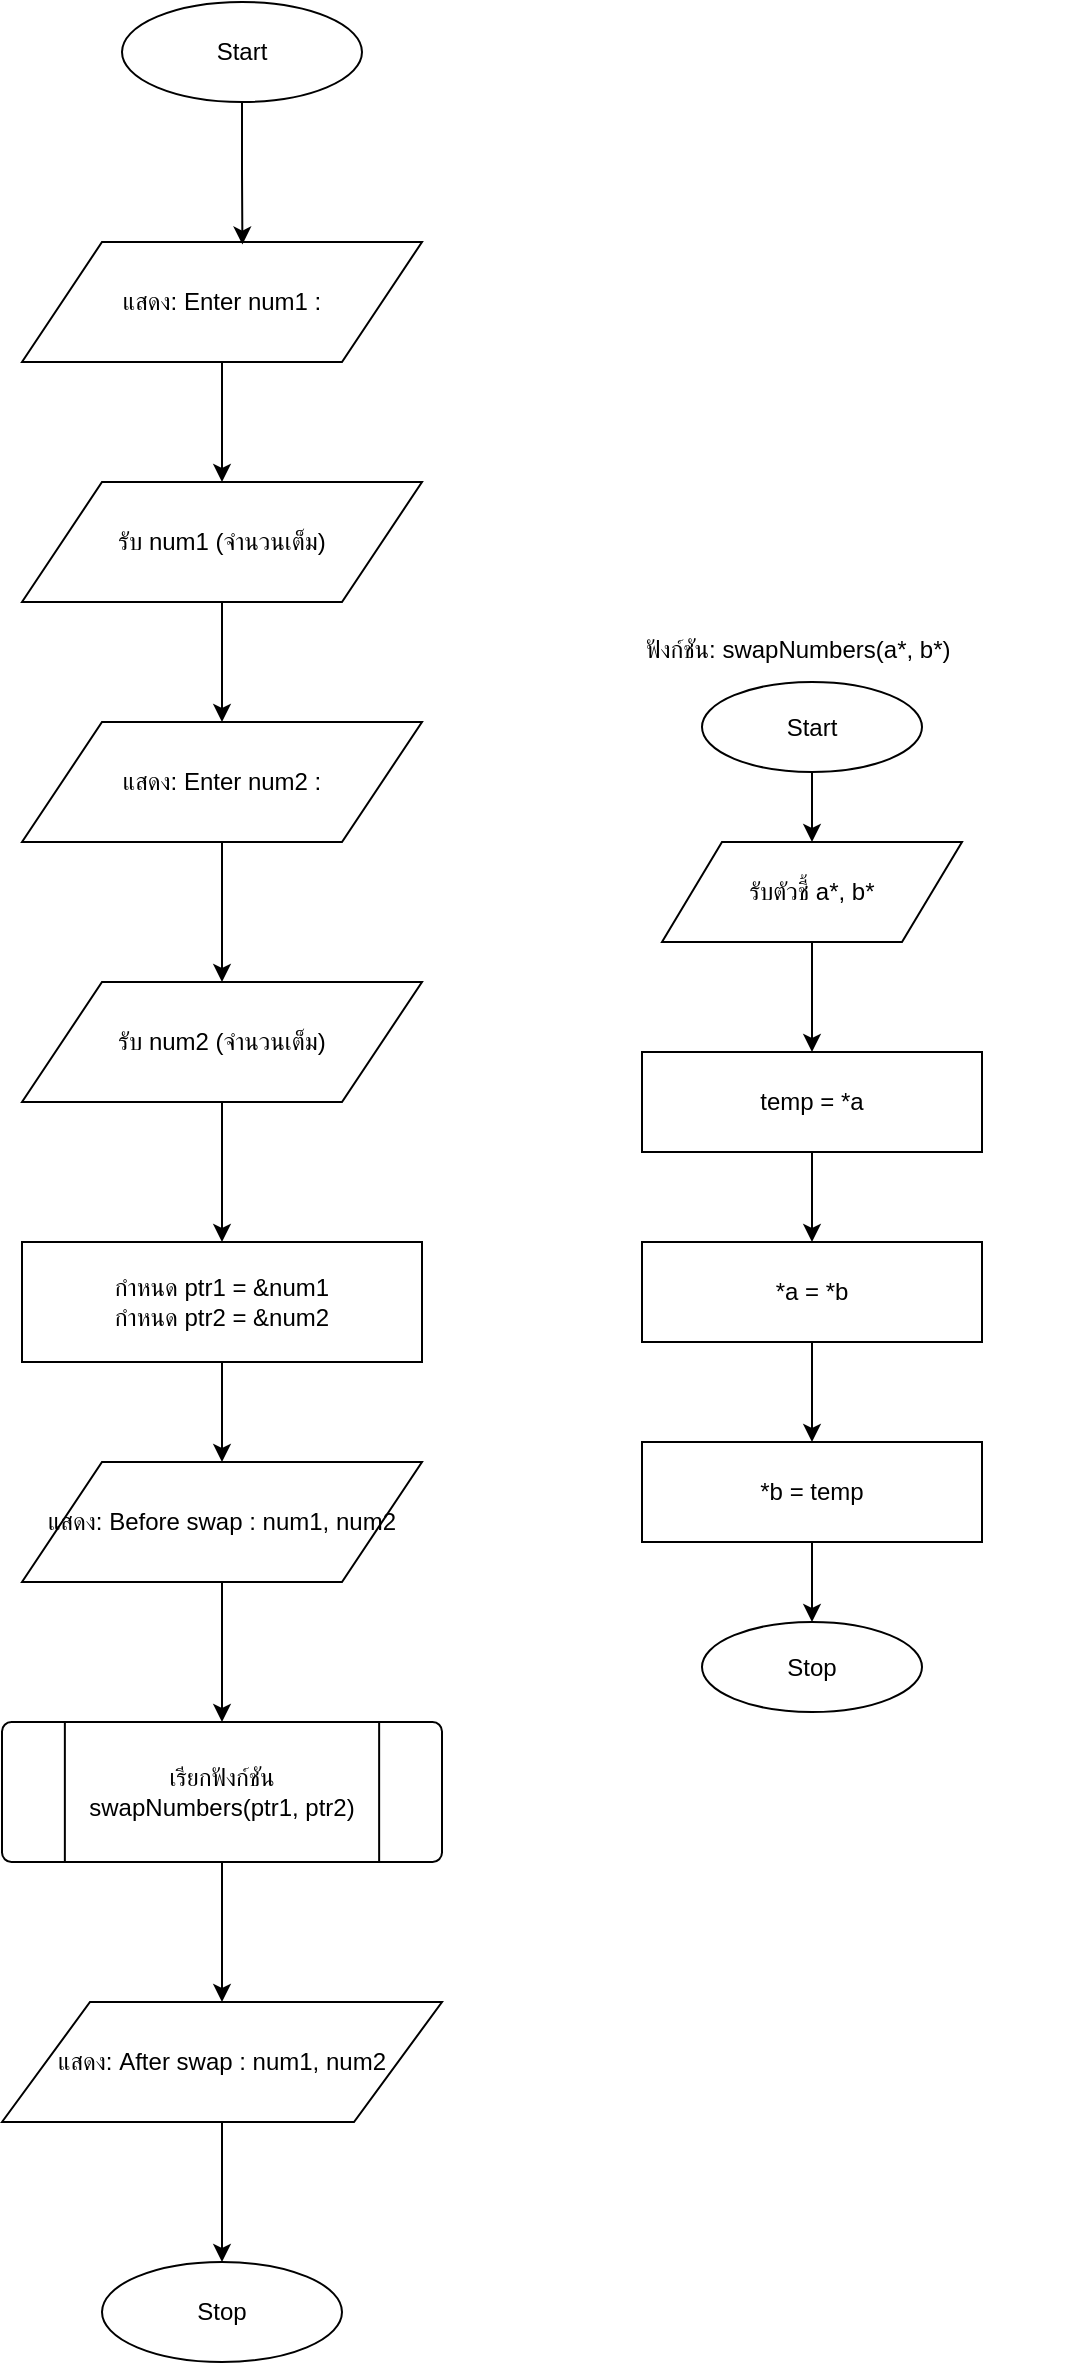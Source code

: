 <mxfile version="28.2.5">
  <diagram name="หน้า-1" id="uz9wlCDs_p5_q3hxJscO">
    <mxGraphModel dx="1491" dy="691" grid="1" gridSize="10" guides="1" tooltips="1" connect="1" arrows="1" fold="1" page="1" pageScale="1" pageWidth="827" pageHeight="1169" math="0" shadow="0">
      <root>
        <mxCell id="0" />
        <mxCell id="1" parent="0" />
        <mxCell id="ZuO-C_jA4lNdzcJUtvXG-1" value="Start" style="ellipse;whiteSpace=wrap;html=1;" parent="1" vertex="1">
          <mxGeometry x="490" y="190" width="120" height="50" as="geometry" />
        </mxCell>
        <mxCell id="ZuO-C_jA4lNdzcJUtvXG-2" value="" style="edgeStyle=orthogonalEdgeStyle;rounded=0;orthogonalLoop=1;jettySize=auto;html=1;" parent="1" source="ZuO-C_jA4lNdzcJUtvXG-3" target="ZuO-C_jA4lNdzcJUtvXG-5" edge="1">
          <mxGeometry relative="1" as="geometry" />
        </mxCell>
        <mxCell id="ZuO-C_jA4lNdzcJUtvXG-3" value="แสดง: Enter num1 :" style="shape=parallelogram;perimeter=parallelogramPerimeter;whiteSpace=wrap;html=1;" parent="1" vertex="1">
          <mxGeometry x="440" y="310" width="200" height="60" as="geometry" />
        </mxCell>
        <mxCell id="ZuO-C_jA4lNdzcJUtvXG-4" value="" style="edgeStyle=orthogonalEdgeStyle;rounded=0;orthogonalLoop=1;jettySize=auto;html=1;" parent="1" source="ZuO-C_jA4lNdzcJUtvXG-5" target="ZuO-C_jA4lNdzcJUtvXG-7" edge="1">
          <mxGeometry relative="1" as="geometry" />
        </mxCell>
        <mxCell id="ZuO-C_jA4lNdzcJUtvXG-5" value="รับ num1 (จำนวนเต็ม)" style="shape=parallelogram;perimeter=parallelogramPerimeter;whiteSpace=wrap;html=1;" parent="1" vertex="1">
          <mxGeometry x="440" y="430" width="200" height="60" as="geometry" />
        </mxCell>
        <mxCell id="ZuO-C_jA4lNdzcJUtvXG-6" value="" style="edgeStyle=orthogonalEdgeStyle;rounded=0;orthogonalLoop=1;jettySize=auto;html=1;" parent="1" source="ZuO-C_jA4lNdzcJUtvXG-7" target="ZuO-C_jA4lNdzcJUtvXG-9" edge="1">
          <mxGeometry relative="1" as="geometry" />
        </mxCell>
        <mxCell id="ZuO-C_jA4lNdzcJUtvXG-7" value="แสดง: Enter num2 :" style="shape=parallelogram;perimeter=parallelogramPerimeter;whiteSpace=wrap;html=1;" parent="1" vertex="1">
          <mxGeometry x="440" y="550" width="200" height="60" as="geometry" />
        </mxCell>
        <mxCell id="ZuO-C_jA4lNdzcJUtvXG-8" value="" style="edgeStyle=orthogonalEdgeStyle;rounded=0;orthogonalLoop=1;jettySize=auto;html=1;" parent="1" source="ZuO-C_jA4lNdzcJUtvXG-9" target="ZuO-C_jA4lNdzcJUtvXG-11" edge="1">
          <mxGeometry relative="1" as="geometry" />
        </mxCell>
        <mxCell id="ZuO-C_jA4lNdzcJUtvXG-9" value="รับ num2 (จำนวนเต็ม)" style="shape=parallelogram;perimeter=parallelogramPerimeter;whiteSpace=wrap;html=1;" parent="1" vertex="1">
          <mxGeometry x="440" y="680" width="200" height="60" as="geometry" />
        </mxCell>
        <mxCell id="ZuO-C_jA4lNdzcJUtvXG-10" value="" style="edgeStyle=orthogonalEdgeStyle;rounded=0;orthogonalLoop=1;jettySize=auto;html=1;" parent="1" source="ZuO-C_jA4lNdzcJUtvXG-11" target="ZuO-C_jA4lNdzcJUtvXG-13" edge="1">
          <mxGeometry relative="1" as="geometry" />
        </mxCell>
        <mxCell id="ZuO-C_jA4lNdzcJUtvXG-11" value="กำหนด ptr1 = &amp;num1&#xa;กำหนด ptr2 = &amp;num2" style="whiteSpace=wrap;html=1;" parent="1" vertex="1">
          <mxGeometry x="440" y="810" width="200" height="60" as="geometry" />
        </mxCell>
        <mxCell id="ZuO-C_jA4lNdzcJUtvXG-12" value="" style="edgeStyle=orthogonalEdgeStyle;rounded=0;orthogonalLoop=1;jettySize=auto;html=1;" parent="1" source="ZuO-C_jA4lNdzcJUtvXG-13" target="ZuO-C_jA4lNdzcJUtvXG-15" edge="1">
          <mxGeometry relative="1" as="geometry" />
        </mxCell>
        <mxCell id="ZuO-C_jA4lNdzcJUtvXG-13" value="แสดง: Before swap : num1, num2" style="shape=parallelogram;perimeter=parallelogramPerimeter;whiteSpace=wrap;html=1;" parent="1" vertex="1">
          <mxGeometry x="440" y="920" width="200" height="60" as="geometry" />
        </mxCell>
        <mxCell id="ZuO-C_jA4lNdzcJUtvXG-14" value="" style="edgeStyle=orthogonalEdgeStyle;rounded=0;orthogonalLoop=1;jettySize=auto;html=1;" parent="1" source="ZuO-C_jA4lNdzcJUtvXG-15" target="ZuO-C_jA4lNdzcJUtvXG-17" edge="1">
          <mxGeometry relative="1" as="geometry" />
        </mxCell>
        <mxCell id="ZuO-C_jA4lNdzcJUtvXG-15" value="เรียกฟังก์ชัน&#xa;swapNumbers(ptr1, ptr2)" style="shape=mxgraph.flowchart.predefined_process;whiteSpace=wrap;html=1;" parent="1" vertex="1">
          <mxGeometry x="430" y="1050" width="220" height="70" as="geometry" />
        </mxCell>
        <mxCell id="ZuO-C_jA4lNdzcJUtvXG-16" value="" style="edgeStyle=orthogonalEdgeStyle;rounded=0;orthogonalLoop=1;jettySize=auto;html=1;" parent="1" source="ZuO-C_jA4lNdzcJUtvXG-17" target="ZuO-C_jA4lNdzcJUtvXG-18" edge="1">
          <mxGeometry relative="1" as="geometry" />
        </mxCell>
        <mxCell id="ZuO-C_jA4lNdzcJUtvXG-17" value="แสดง: After swap : num1, num2" style="shape=parallelogram;perimeter=parallelogramPerimeter;whiteSpace=wrap;html=1;" parent="1" vertex="1">
          <mxGeometry x="430" y="1190" width="220" height="60" as="geometry" />
        </mxCell>
        <mxCell id="ZuO-C_jA4lNdzcJUtvXG-18" value="Stop" style="ellipse;whiteSpace=wrap;html=1;" parent="1" vertex="1">
          <mxGeometry x="480" y="1320" width="120" height="50" as="geometry" />
        </mxCell>
        <mxCell id="ZuO-C_jA4lNdzcJUtvXG-19" value="ฟังก์ชัน: swapNumbers(a*, b*)" style="text;whiteSpace=wrap;html=1;align=left;" parent="1" vertex="1">
          <mxGeometry x="750" y="500" width="220" height="30" as="geometry" />
        </mxCell>
        <mxCell id="ZuO-C_jA4lNdzcJUtvXG-20" value="" style="edgeStyle=orthogonalEdgeStyle;rounded=0;orthogonalLoop=1;jettySize=auto;html=1;" parent="1" source="ZuO-C_jA4lNdzcJUtvXG-21" target="ZuO-C_jA4lNdzcJUtvXG-23" edge="1">
          <mxGeometry relative="1" as="geometry" />
        </mxCell>
        <mxCell id="ZuO-C_jA4lNdzcJUtvXG-21" value="Start" style="ellipse;whiteSpace=wrap;html=1;" parent="1" vertex="1">
          <mxGeometry x="780" y="530" width="110" height="45" as="geometry" />
        </mxCell>
        <mxCell id="ZuO-C_jA4lNdzcJUtvXG-22" style="edgeStyle=orthogonalEdgeStyle;rounded=0;orthogonalLoop=1;jettySize=auto;html=1;entryX=0.5;entryY=0;entryDx=0;entryDy=0;" parent="1" source="ZuO-C_jA4lNdzcJUtvXG-23" target="ZuO-C_jA4lNdzcJUtvXG-25" edge="1">
          <mxGeometry relative="1" as="geometry" />
        </mxCell>
        <mxCell id="ZuO-C_jA4lNdzcJUtvXG-23" value="รับตัวชี้ a*, b*" style="shape=parallelogram;perimeter=parallelogramPerimeter;whiteSpace=wrap;html=1;" parent="1" vertex="1">
          <mxGeometry x="760" y="610" width="150" height="50" as="geometry" />
        </mxCell>
        <mxCell id="ZuO-C_jA4lNdzcJUtvXG-24" value="" style="edgeStyle=orthogonalEdgeStyle;rounded=0;orthogonalLoop=1;jettySize=auto;html=1;" parent="1" source="ZuO-C_jA4lNdzcJUtvXG-25" target="ZuO-C_jA4lNdzcJUtvXG-27" edge="1">
          <mxGeometry relative="1" as="geometry" />
        </mxCell>
        <mxCell id="ZuO-C_jA4lNdzcJUtvXG-25" value="temp = *a" style="whiteSpace=wrap;html=1;" parent="1" vertex="1">
          <mxGeometry x="750" y="715" width="170" height="50" as="geometry" />
        </mxCell>
        <mxCell id="ZuO-C_jA4lNdzcJUtvXG-26" value="" style="edgeStyle=orthogonalEdgeStyle;rounded=0;orthogonalLoop=1;jettySize=auto;html=1;" parent="1" source="ZuO-C_jA4lNdzcJUtvXG-27" target="ZuO-C_jA4lNdzcJUtvXG-29" edge="1">
          <mxGeometry relative="1" as="geometry" />
        </mxCell>
        <mxCell id="ZuO-C_jA4lNdzcJUtvXG-27" value="*a = *b" style="whiteSpace=wrap;html=1;" parent="1" vertex="1">
          <mxGeometry x="750" y="810" width="170" height="50" as="geometry" />
        </mxCell>
        <mxCell id="ZuO-C_jA4lNdzcJUtvXG-28" value="" style="edgeStyle=orthogonalEdgeStyle;rounded=0;orthogonalLoop=1;jettySize=auto;html=1;" parent="1" source="ZuO-C_jA4lNdzcJUtvXG-29" target="ZuO-C_jA4lNdzcJUtvXG-30" edge="1">
          <mxGeometry relative="1" as="geometry" />
        </mxCell>
        <mxCell id="ZuO-C_jA4lNdzcJUtvXG-29" value="*b = temp" style="whiteSpace=wrap;html=1;" parent="1" vertex="1">
          <mxGeometry x="750" y="910" width="170" height="50" as="geometry" />
        </mxCell>
        <mxCell id="ZuO-C_jA4lNdzcJUtvXG-30" value="Stop" style="ellipse;whiteSpace=wrap;html=1;" parent="1" vertex="1">
          <mxGeometry x="780" y="1000" width="110" height="45" as="geometry" />
        </mxCell>
        <mxCell id="ZuO-C_jA4lNdzcJUtvXG-31" style="edgeStyle=orthogonalEdgeStyle;rounded=0;orthogonalLoop=1;jettySize=auto;html=1;entryX=0.551;entryY=0.021;entryDx=0;entryDy=0;entryPerimeter=0;" parent="1" source="ZuO-C_jA4lNdzcJUtvXG-1" target="ZuO-C_jA4lNdzcJUtvXG-3" edge="1">
          <mxGeometry relative="1" as="geometry" />
        </mxCell>
      </root>
    </mxGraphModel>
  </diagram>
</mxfile>
